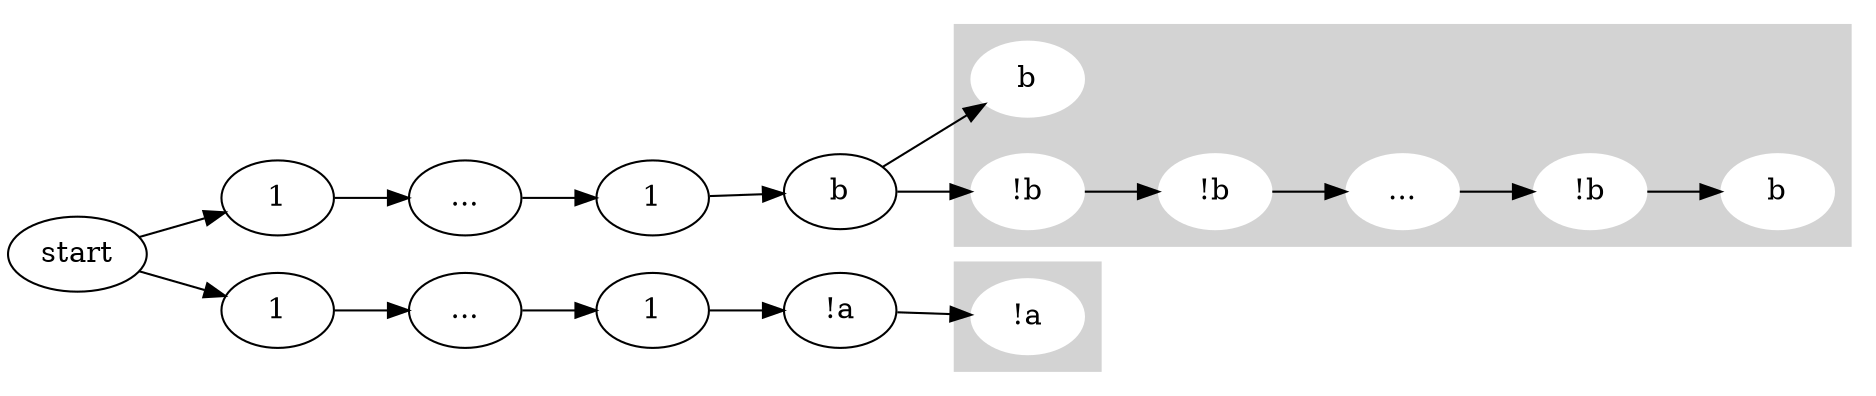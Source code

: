 digraph G {
	rankdir=LR
	start [label=start]
	0 [label=1]
	start -> 0
	1 [label="..."]
	0 -> 1
	2 [label=1]
	1 -> 2
	3 [label=b]
	2 -> 3
	subgraph cluster_0 {
		node [color=white style=filled]
		4 [label=b]
		5 [label="!b"]
		6 [label="!b"]
		5 -> 6
		7 [label="..."]
		6 -> 7
		8 [label="!b"]
		7 -> 8
		9 [label=b]
		8 -> 9
		color=lightgrey style=filled
	}
	3 -> 4
	3 -> 5
	10 [label=1]
	start -> 10
	11 [label="..."]
	10 -> 11
	12 [label=1]
	11 -> 12
	13 [label="!a"]
	12 -> 13
	subgraph cluster_1 {
		node [color=white style=filled]
		14 [label="!a"]
		color=lightgrey style=filled
	}
	13 -> 14
}
